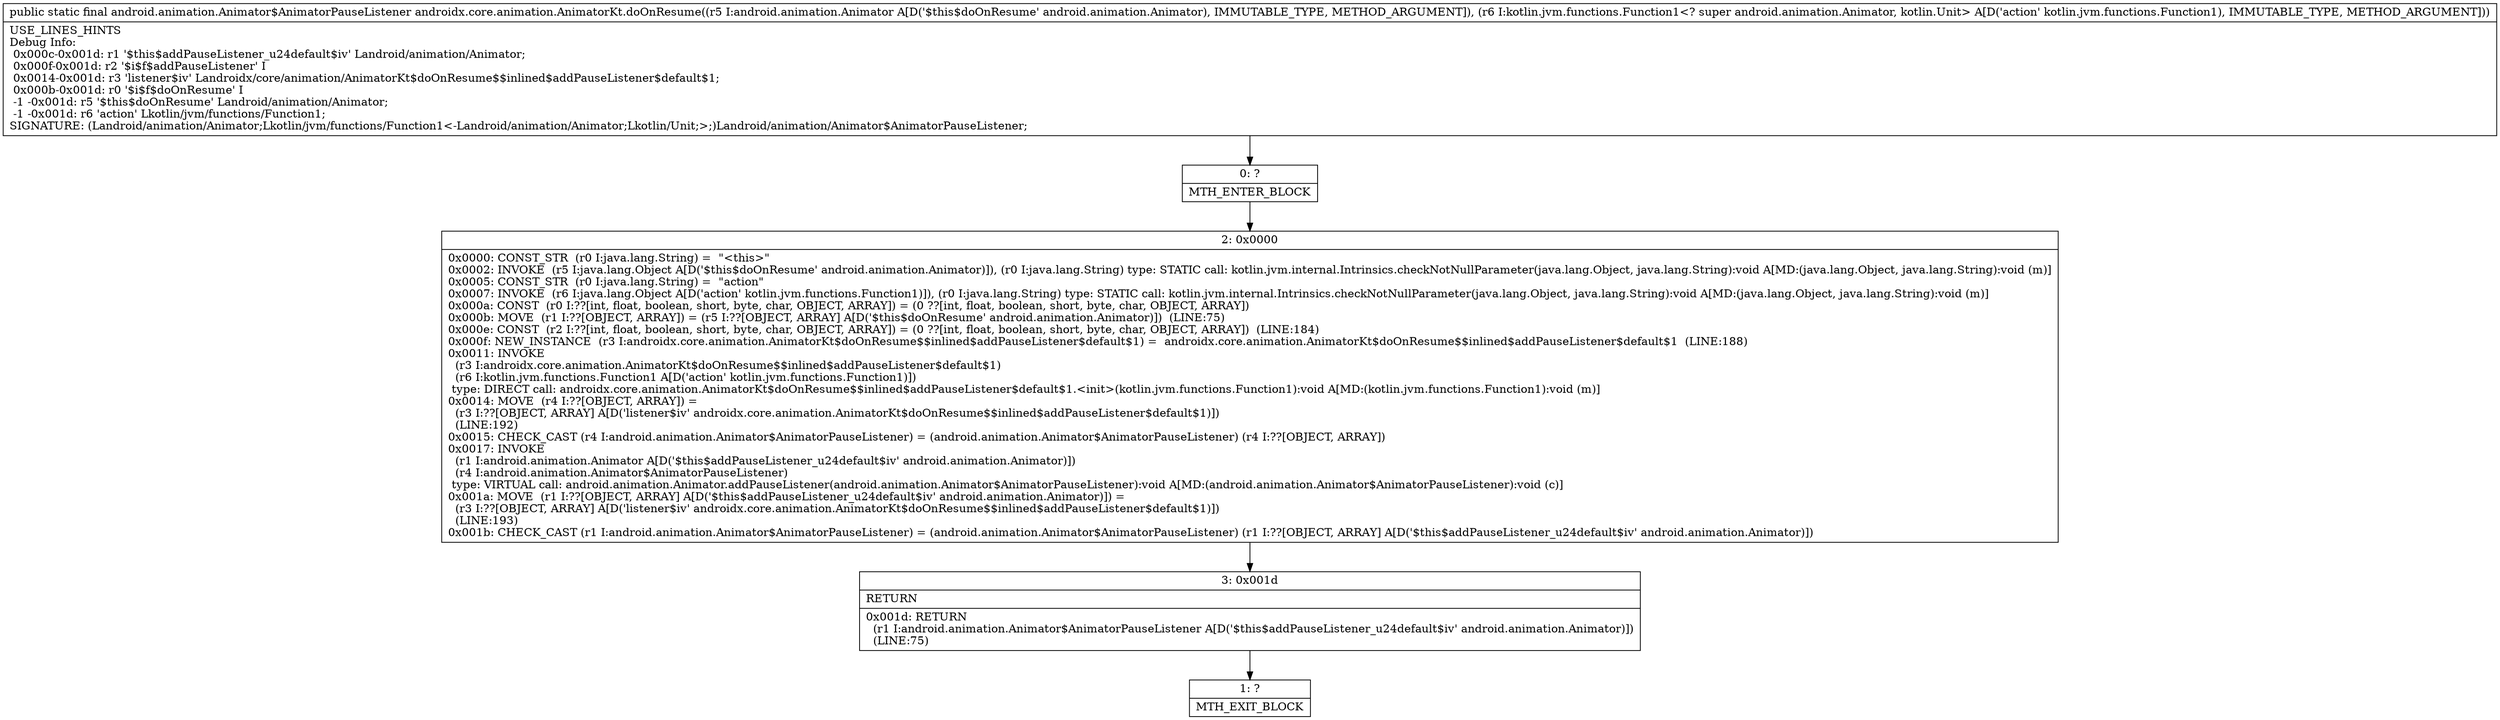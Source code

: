 digraph "CFG forandroidx.core.animation.AnimatorKt.doOnResume(Landroid\/animation\/Animator;Lkotlin\/jvm\/functions\/Function1;)Landroid\/animation\/Animator$AnimatorPauseListener;" {
Node_0 [shape=record,label="{0\:\ ?|MTH_ENTER_BLOCK\l}"];
Node_2 [shape=record,label="{2\:\ 0x0000|0x0000: CONST_STR  (r0 I:java.lang.String) =  \"\<this\>\" \l0x0002: INVOKE  (r5 I:java.lang.Object A[D('$this$doOnResume' android.animation.Animator)]), (r0 I:java.lang.String) type: STATIC call: kotlin.jvm.internal.Intrinsics.checkNotNullParameter(java.lang.Object, java.lang.String):void A[MD:(java.lang.Object, java.lang.String):void (m)]\l0x0005: CONST_STR  (r0 I:java.lang.String) =  \"action\" \l0x0007: INVOKE  (r6 I:java.lang.Object A[D('action' kotlin.jvm.functions.Function1)]), (r0 I:java.lang.String) type: STATIC call: kotlin.jvm.internal.Intrinsics.checkNotNullParameter(java.lang.Object, java.lang.String):void A[MD:(java.lang.Object, java.lang.String):void (m)]\l0x000a: CONST  (r0 I:??[int, float, boolean, short, byte, char, OBJECT, ARRAY]) = (0 ??[int, float, boolean, short, byte, char, OBJECT, ARRAY]) \l0x000b: MOVE  (r1 I:??[OBJECT, ARRAY]) = (r5 I:??[OBJECT, ARRAY] A[D('$this$doOnResume' android.animation.Animator)])  (LINE:75)\l0x000e: CONST  (r2 I:??[int, float, boolean, short, byte, char, OBJECT, ARRAY]) = (0 ??[int, float, boolean, short, byte, char, OBJECT, ARRAY])  (LINE:184)\l0x000f: NEW_INSTANCE  (r3 I:androidx.core.animation.AnimatorKt$doOnResume$$inlined$addPauseListener$default$1) =  androidx.core.animation.AnimatorKt$doOnResume$$inlined$addPauseListener$default$1  (LINE:188)\l0x0011: INVOKE  \l  (r3 I:androidx.core.animation.AnimatorKt$doOnResume$$inlined$addPauseListener$default$1)\l  (r6 I:kotlin.jvm.functions.Function1 A[D('action' kotlin.jvm.functions.Function1)])\l type: DIRECT call: androidx.core.animation.AnimatorKt$doOnResume$$inlined$addPauseListener$default$1.\<init\>(kotlin.jvm.functions.Function1):void A[MD:(kotlin.jvm.functions.Function1):void (m)]\l0x0014: MOVE  (r4 I:??[OBJECT, ARRAY]) = \l  (r3 I:??[OBJECT, ARRAY] A[D('listener$iv' androidx.core.animation.AnimatorKt$doOnResume$$inlined$addPauseListener$default$1)])\l  (LINE:192)\l0x0015: CHECK_CAST (r4 I:android.animation.Animator$AnimatorPauseListener) = (android.animation.Animator$AnimatorPauseListener) (r4 I:??[OBJECT, ARRAY]) \l0x0017: INVOKE  \l  (r1 I:android.animation.Animator A[D('$this$addPauseListener_u24default$iv' android.animation.Animator)])\l  (r4 I:android.animation.Animator$AnimatorPauseListener)\l type: VIRTUAL call: android.animation.Animator.addPauseListener(android.animation.Animator$AnimatorPauseListener):void A[MD:(android.animation.Animator$AnimatorPauseListener):void (c)]\l0x001a: MOVE  (r1 I:??[OBJECT, ARRAY] A[D('$this$addPauseListener_u24default$iv' android.animation.Animator)]) = \l  (r3 I:??[OBJECT, ARRAY] A[D('listener$iv' androidx.core.animation.AnimatorKt$doOnResume$$inlined$addPauseListener$default$1)])\l  (LINE:193)\l0x001b: CHECK_CAST (r1 I:android.animation.Animator$AnimatorPauseListener) = (android.animation.Animator$AnimatorPauseListener) (r1 I:??[OBJECT, ARRAY] A[D('$this$addPauseListener_u24default$iv' android.animation.Animator)]) \l}"];
Node_3 [shape=record,label="{3\:\ 0x001d|RETURN\l|0x001d: RETURN  \l  (r1 I:android.animation.Animator$AnimatorPauseListener A[D('$this$addPauseListener_u24default$iv' android.animation.Animator)])\l  (LINE:75)\l}"];
Node_1 [shape=record,label="{1\:\ ?|MTH_EXIT_BLOCK\l}"];
MethodNode[shape=record,label="{public static final android.animation.Animator$AnimatorPauseListener androidx.core.animation.AnimatorKt.doOnResume((r5 I:android.animation.Animator A[D('$this$doOnResume' android.animation.Animator), IMMUTABLE_TYPE, METHOD_ARGUMENT]), (r6 I:kotlin.jvm.functions.Function1\<? super android.animation.Animator, kotlin.Unit\> A[D('action' kotlin.jvm.functions.Function1), IMMUTABLE_TYPE, METHOD_ARGUMENT]))  | USE_LINES_HINTS\lDebug Info:\l  0x000c\-0x001d: r1 '$this$addPauseListener_u24default$iv' Landroid\/animation\/Animator;\l  0x000f\-0x001d: r2 '$i$f$addPauseListener' I\l  0x0014\-0x001d: r3 'listener$iv' Landroidx\/core\/animation\/AnimatorKt$doOnResume$$inlined$addPauseListener$default$1;\l  0x000b\-0x001d: r0 '$i$f$doOnResume' I\l  \-1 \-0x001d: r5 '$this$doOnResume' Landroid\/animation\/Animator;\l  \-1 \-0x001d: r6 'action' Lkotlin\/jvm\/functions\/Function1;\lSIGNATURE: (Landroid\/animation\/Animator;Lkotlin\/jvm\/functions\/Function1\<\-Landroid\/animation\/Animator;Lkotlin\/Unit;\>;)Landroid\/animation\/Animator$AnimatorPauseListener;\l}"];
MethodNode -> Node_0;Node_0 -> Node_2;
Node_2 -> Node_3;
Node_3 -> Node_1;
}

